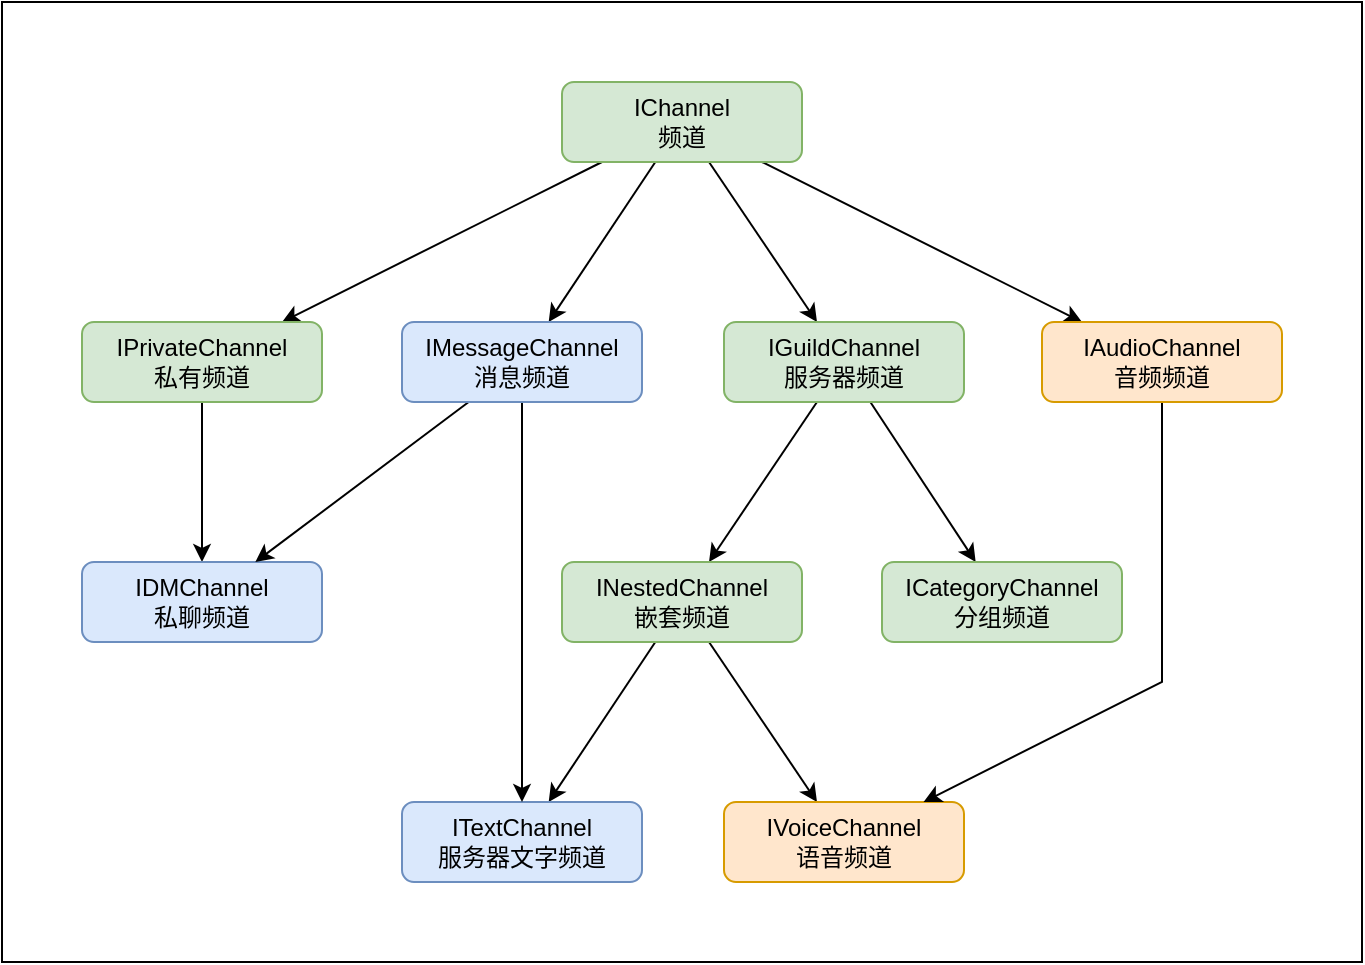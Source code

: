<mxfile version="18.0.6" type="device" pages="3"><diagram id="zcnI7_GE5Q4Qad7wwIX9" name="IChannel"><mxGraphModel dx="-322" dy="641" grid="1" gridSize="10" guides="1" tooltips="1" connect="1" arrows="1" fold="1" page="1" pageScale="1" pageWidth="680" pageHeight="480" math="0" shadow="0"><root><mxCell id="0"/><mxCell id="1" parent="0"/><mxCell id="wmQ_BLsgHJ9PnDV7FH8v-1" value="" style="rounded=0;whiteSpace=wrap;html=1;fillColor=none;" vertex="1" parent="1"><mxGeometry x="1360" width="680" height="480" as="geometry"/></mxCell><mxCell id="3d5nxN8G6VczTjZYptSl-37" style="rounded=0;orthogonalLoop=1;jettySize=auto;html=1;shadow=0;" edge="1" parent="1" source="3d5nxN8G6VczTjZYptSl-26" target="3d5nxN8G6VczTjZYptSl-27"><mxGeometry relative="1" as="geometry"/></mxCell><mxCell id="3d5nxN8G6VczTjZYptSl-38" value="" style="edgeStyle=none;rounded=0;orthogonalLoop=1;jettySize=auto;html=1;shadow=0;" edge="1" parent="1" source="3d5nxN8G6VczTjZYptSl-26" target="3d5nxN8G6VczTjZYptSl-34"><mxGeometry relative="1" as="geometry"/></mxCell><mxCell id="3d5nxN8G6VczTjZYptSl-39" style="edgeStyle=none;rounded=0;orthogonalLoop=1;jettySize=auto;html=1;shadow=0;" edge="1" parent="1" source="3d5nxN8G6VczTjZYptSl-26" target="3d5nxN8G6VczTjZYptSl-29"><mxGeometry relative="1" as="geometry"/></mxCell><mxCell id="3d5nxN8G6VczTjZYptSl-49" style="edgeStyle=none;rounded=0;orthogonalLoop=1;jettySize=auto;html=1;shadow=0;" edge="1" parent="1" source="3d5nxN8G6VczTjZYptSl-26" target="3d5nxN8G6VczTjZYptSl-48"><mxGeometry relative="1" as="geometry"/></mxCell><mxCell id="3d5nxN8G6VczTjZYptSl-26" value="IChannel&lt;br&gt;频道" style="rounded=1;whiteSpace=wrap;html=1;fillColor=#d5e8d4;strokeColor=#82b366;" vertex="1" parent="1"><mxGeometry x="1640" y="40" width="120" height="40" as="geometry"/></mxCell><mxCell id="3d5nxN8G6VczTjZYptSl-40" value="" style="edgeStyle=none;rounded=0;orthogonalLoop=1;jettySize=auto;html=1;shadow=0;" edge="1" parent="1" source="3d5nxN8G6VczTjZYptSl-27" target="3d5nxN8G6VczTjZYptSl-28"><mxGeometry relative="1" as="geometry"/></mxCell><mxCell id="3d5nxN8G6VczTjZYptSl-27" value="IPrivateChannel&lt;br&gt;私有频道" style="rounded=1;whiteSpace=wrap;html=1;fillColor=#d5e8d4;strokeColor=#82b366;" vertex="1" parent="1"><mxGeometry x="1400" y="160" width="120" height="40" as="geometry"/></mxCell><mxCell id="3d5nxN8G6VczTjZYptSl-28" value="IDMChannel&lt;br&gt;私聊频道" style="rounded=1;whiteSpace=wrap;html=1;fillColor=#dae8fc;strokeColor=#6c8ebf;" vertex="1" parent="1"><mxGeometry x="1400" y="280" width="120" height="40" as="geometry"/></mxCell><mxCell id="3d5nxN8G6VczTjZYptSl-41" value="" style="edgeStyle=none;rounded=0;orthogonalLoop=1;jettySize=auto;html=1;shadow=0;" edge="1" parent="1" source="3d5nxN8G6VczTjZYptSl-29" target="3d5nxN8G6VczTjZYptSl-31"><mxGeometry relative="1" as="geometry"/></mxCell><mxCell id="3d5nxN8G6VczTjZYptSl-43" style="edgeStyle=none;rounded=0;orthogonalLoop=1;jettySize=auto;html=1;shadow=0;" edge="1" parent="1" source="3d5nxN8G6VczTjZYptSl-29" target="3d5nxN8G6VczTjZYptSl-30"><mxGeometry relative="1" as="geometry"/></mxCell><mxCell id="3d5nxN8G6VczTjZYptSl-29" value="IGuildChannel&lt;br&gt;服务器频道" style="rounded=1;whiteSpace=wrap;html=1;fillColor=#d5e8d4;strokeColor=#82b366;" vertex="1" parent="1"><mxGeometry x="1721" y="160" width="120" height="40" as="geometry"/></mxCell><mxCell id="3d5nxN8G6VczTjZYptSl-30" value="ICategoryChannel&lt;br&gt;分组频道" style="rounded=1;whiteSpace=wrap;html=1;fillColor=#d5e8d4;strokeColor=#82b366;" vertex="1" parent="1"><mxGeometry x="1800" y="280" width="120" height="40" as="geometry"/></mxCell><mxCell id="3d5nxN8G6VczTjZYptSl-44" style="edgeStyle=none;rounded=0;orthogonalLoop=1;jettySize=auto;html=1;shadow=0;" edge="1" parent="1" source="3d5nxN8G6VczTjZYptSl-31" target="3d5nxN8G6VczTjZYptSl-33"><mxGeometry relative="1" as="geometry"/></mxCell><mxCell id="3d5nxN8G6VczTjZYptSl-45" style="edgeStyle=none;rounded=0;orthogonalLoop=1;jettySize=auto;html=1;shadow=0;" edge="1" parent="1" source="3d5nxN8G6VczTjZYptSl-31" target="3d5nxN8G6VczTjZYptSl-32"><mxGeometry relative="1" as="geometry"/></mxCell><mxCell id="3d5nxN8G6VczTjZYptSl-31" value="INestedChannel&lt;br&gt;嵌套频道" style="rounded=1;whiteSpace=wrap;html=1;fillColor=#d5e8d4;strokeColor=#82b366;" vertex="1" parent="1"><mxGeometry x="1640" y="280" width="120" height="40" as="geometry"/></mxCell><mxCell id="3d5nxN8G6VczTjZYptSl-32" value="IVoiceChannel&lt;br&gt;语音频道" style="rounded=1;whiteSpace=wrap;html=1;fillColor=#ffe6cc;strokeColor=#d79b00;" vertex="1" parent="1"><mxGeometry x="1721" y="400" width="120" height="40" as="geometry"/></mxCell><mxCell id="3d5nxN8G6VczTjZYptSl-33" value="ITextChannel&lt;br&gt;服务器文字频道" style="rounded=1;whiteSpace=wrap;html=1;fillColor=#dae8fc;strokeColor=#6c8ebf;" vertex="1" parent="1"><mxGeometry x="1560" y="400" width="120" height="40" as="geometry"/></mxCell><mxCell id="3d5nxN8G6VczTjZYptSl-46" style="edgeStyle=none;rounded=0;orthogonalLoop=1;jettySize=auto;html=1;shadow=0;" edge="1" parent="1" source="3d5nxN8G6VczTjZYptSl-34" target="3d5nxN8G6VczTjZYptSl-28"><mxGeometry relative="1" as="geometry"/></mxCell><mxCell id="3d5nxN8G6VczTjZYptSl-47" style="edgeStyle=none;rounded=0;orthogonalLoop=1;jettySize=auto;html=1;shadow=0;" edge="1" parent="1" source="3d5nxN8G6VczTjZYptSl-34" target="3d5nxN8G6VczTjZYptSl-33"><mxGeometry relative="1" as="geometry"/></mxCell><mxCell id="3d5nxN8G6VczTjZYptSl-34" value="IMessageChannel&lt;br&gt;消息频道" style="rounded=1;whiteSpace=wrap;html=1;fillColor=#dae8fc;strokeColor=#6c8ebf;" vertex="1" parent="1"><mxGeometry x="1560" y="160" width="120" height="40" as="geometry"/></mxCell><mxCell id="3d5nxN8G6VczTjZYptSl-50" style="edgeStyle=none;rounded=0;orthogonalLoop=1;jettySize=auto;html=1;shadow=0;" edge="1" parent="1" source="3d5nxN8G6VczTjZYptSl-48" target="3d5nxN8G6VczTjZYptSl-32"><mxGeometry relative="1" as="geometry"><Array as="points"><mxPoint x="1940" y="340"/></Array></mxGeometry></mxCell><mxCell id="3d5nxN8G6VczTjZYptSl-48" value="IAudioChannel&lt;br&gt;音频频道" style="rounded=1;whiteSpace=wrap;html=1;fillColor=#ffe6cc;strokeColor=#d79b00;" vertex="1" parent="1"><mxGeometry x="1880" y="160" width="120" height="40" as="geometry"/></mxCell></root></mxGraphModel></diagram><diagram id="nSTv_X4l-jtdfmuhDY5W" name="IMessage"><mxGraphModel dx="36" dy="442" grid="1" gridSize="10" guides="1" tooltips="1" connect="1" arrows="1" fold="1" page="1" pageScale="1" pageWidth="680" pageHeight="240" math="0" shadow="0"><root><mxCell id="0"/><mxCell id="1" parent="0"/><mxCell id="E59G1nWpvey7Q_nnMST8-1" value="" style="rounded=0;whiteSpace=wrap;html=1;fillColor=none;" vertex="1" parent="1"><mxGeometry x="680" width="680" height="240" as="geometry"/></mxCell><mxCell id="mY3gvmDOgEjZjG3ShUaw-4" style="edgeStyle=none;rounded=0;orthogonalLoop=1;jettySize=auto;html=1;shadow=0;" edge="1" parent="1" source="mY3gvmDOgEjZjG3ShUaw-1" target="mY3gvmDOgEjZjG3ShUaw-3"><mxGeometry relative="1" as="geometry"/></mxCell><mxCell id="mY3gvmDOgEjZjG3ShUaw-5" style="edgeStyle=none;rounded=0;orthogonalLoop=1;jettySize=auto;html=1;shadow=0;" edge="1" parent="1" source="mY3gvmDOgEjZjG3ShUaw-1" target="mY3gvmDOgEjZjG3ShUaw-2"><mxGeometry relative="1" as="geometry"/></mxCell><mxCell id="mY3gvmDOgEjZjG3ShUaw-1" value="IMessage&lt;br&gt;消息" style="rounded=1;whiteSpace=wrap;html=1;fillColor=#d5e8d4;strokeColor=#82b366;" vertex="1" parent="1"><mxGeometry x="960" y="40" width="120" height="40" as="geometry"/></mxCell><mxCell id="mY3gvmDOgEjZjG3ShUaw-2" value="ISystemMessage&lt;br&gt;系统消息" style="rounded=1;whiteSpace=wrap;html=1;fillColor=#d5e8d4;strokeColor=#82b366;" vertex="1" parent="1"><mxGeometry x="1041" y="160" width="120" height="40" as="geometry"/></mxCell><mxCell id="mY3gvmDOgEjZjG3ShUaw-3" value="IUserMessage&lt;br&gt;用户消息" style="rounded=1;whiteSpace=wrap;html=1;fillColor=#d5e8d4;strokeColor=#82b366;" vertex="1" parent="1"><mxGeometry x="880" y="160" width="120" height="40" as="geometry"/></mxCell></root></mxGraphModel></diagram><diagram id="TeadAVfIFzLvUcLAVgFB" name="IUser"><mxGraphModel dx="185" dy="534" grid="1" gridSize="10" guides="1" tooltips="1" connect="1" arrows="1" fold="1" page="1" pageScale="1" pageWidth="680" pageHeight="240" math="0" shadow="0"><root><mxCell id="0"/><mxCell id="1" parent="0"/><mxCell id="wX6krqP0cX5g3Y486Xa9-1" value="" style="rounded=0;whiteSpace=wrap;html=1;fillColor=none;" vertex="1" parent="1"><mxGeometry x="680" width="680" height="240" as="geometry"/></mxCell><mxCell id="wX6krqP0cX5g3Y486Xa9-2" style="edgeStyle=none;rounded=0;orthogonalLoop=1;jettySize=auto;html=1;shadow=0;" edge="1" parent="1" source="wX6krqP0cX5g3Y486Xa9-4" target="wX6krqP0cX5g3Y486Xa9-6"><mxGeometry relative="1" as="geometry"/></mxCell><mxCell id="wX6krqP0cX5g3Y486Xa9-3" style="edgeStyle=none;rounded=0;orthogonalLoop=1;jettySize=auto;html=1;shadow=0;" edge="1" parent="1" source="wX6krqP0cX5g3Y486Xa9-4" target="wX6krqP0cX5g3Y486Xa9-5"><mxGeometry relative="1" as="geometry"/></mxCell><mxCell id="wX6krqP0cX5g3Y486Xa9-4" value="IUser&lt;br&gt;用户" style="rounded=1;whiteSpace=wrap;html=1;fillColor=#d5e8d4;strokeColor=#82b366;" vertex="1" parent="1"><mxGeometry x="960" y="40" width="120" height="40" as="geometry"/></mxCell><mxCell id="wX6krqP0cX5g3Y486Xa9-5" value="IGuildUser&lt;br&gt;服务器用户" style="rounded=1;whiteSpace=wrap;html=1;fillColor=#d5e8d4;strokeColor=#82b366;" vertex="1" parent="1"><mxGeometry x="1041" y="160" width="120" height="40" as="geometry"/></mxCell><mxCell id="wX6krqP0cX5g3Y486Xa9-6" value="ISelfUser&lt;br&gt;Bot 登录用户" style="rounded=1;whiteSpace=wrap;html=1;fillColor=#d5e8d4;strokeColor=#82b366;" vertex="1" parent="1"><mxGeometry x="880" y="160" width="120" height="40" as="geometry"/></mxCell><mxCell id="P_OQLh-ZyBqrT-LF05k1-1" style="edgeStyle=none;rounded=0;orthogonalLoop=1;jettySize=auto;html=1;shadow=0;" edge="1" parent="1" source="wX6krqP0cX5g3Y486Xa9-7" target="wX6krqP0cX5g3Y486Xa9-4"><mxGeometry relative="1" as="geometry"/></mxCell><mxCell id="wX6krqP0cX5g3Y486Xa9-7" value="IPresence&lt;br&gt;用户动态" style="rounded=1;whiteSpace=wrap;html=1;fillColor=#dae8fc;strokeColor=#6c8ebf;" vertex="1" parent="1"><mxGeometry x="800" y="40" width="120" height="40" as="geometry"/></mxCell></root></mxGraphModel></diagram></mxfile>